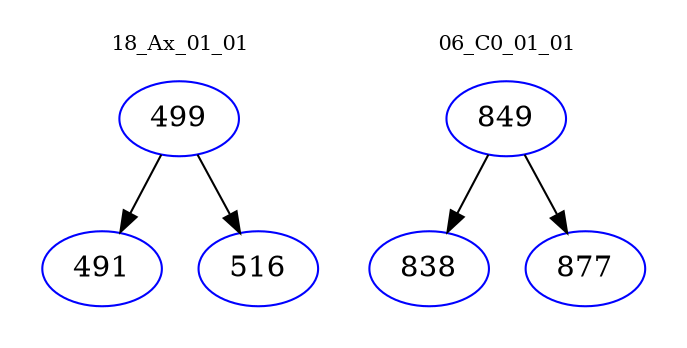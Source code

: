 digraph{
subgraph cluster_0 {
color = white
label = "18_Ax_01_01";
fontsize=10;
T0_499 [label="499", color="blue"]
T0_499 -> T0_491 [color="black"]
T0_491 [label="491", color="blue"]
T0_499 -> T0_516 [color="black"]
T0_516 [label="516", color="blue"]
}
subgraph cluster_1 {
color = white
label = "06_C0_01_01";
fontsize=10;
T1_849 [label="849", color="blue"]
T1_849 -> T1_838 [color="black"]
T1_838 [label="838", color="blue"]
T1_849 -> T1_877 [color="black"]
T1_877 [label="877", color="blue"]
}
}
